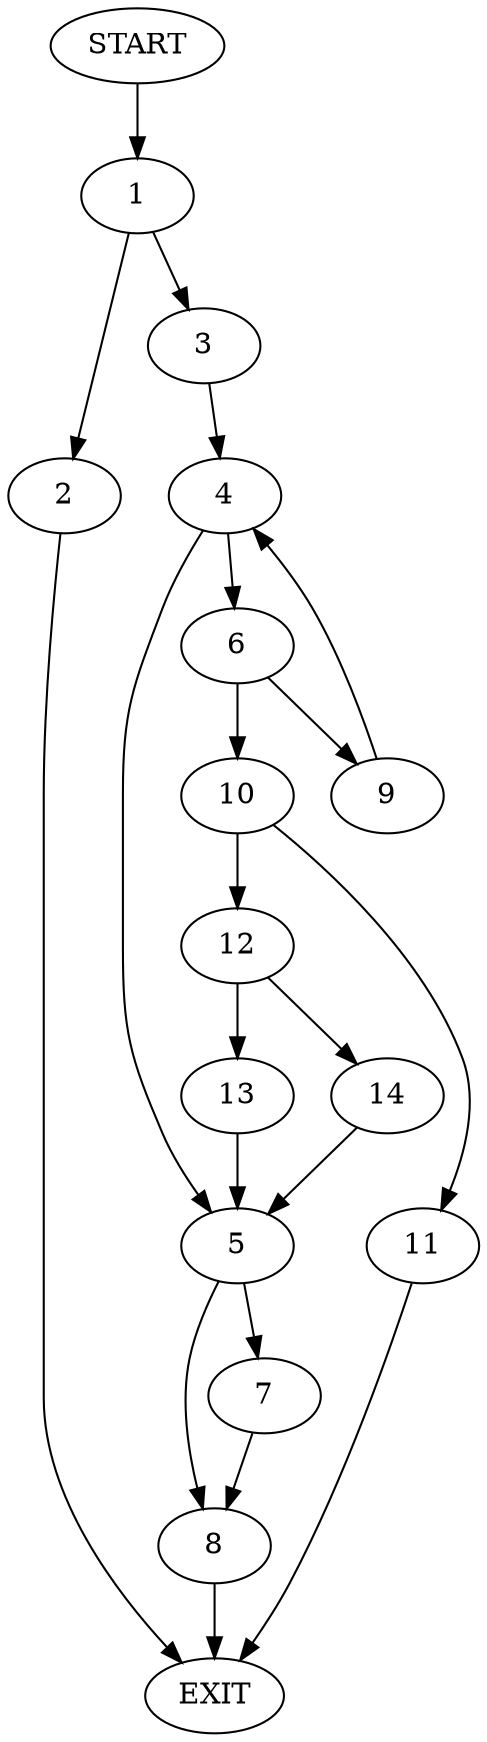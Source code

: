 digraph {
0 [label="START"]
15 [label="EXIT"]
0 -> 1
1 -> 2
1 -> 3
3 -> 4
2 -> 15
4 -> 5
4 -> 6
5 -> 7
5 -> 8
6 -> 9
6 -> 10
9 -> 4
10 -> 11
10 -> 12
12 -> 13
12 -> 14
11 -> 15
14 -> 5
13 -> 5
7 -> 8
8 -> 15
}
